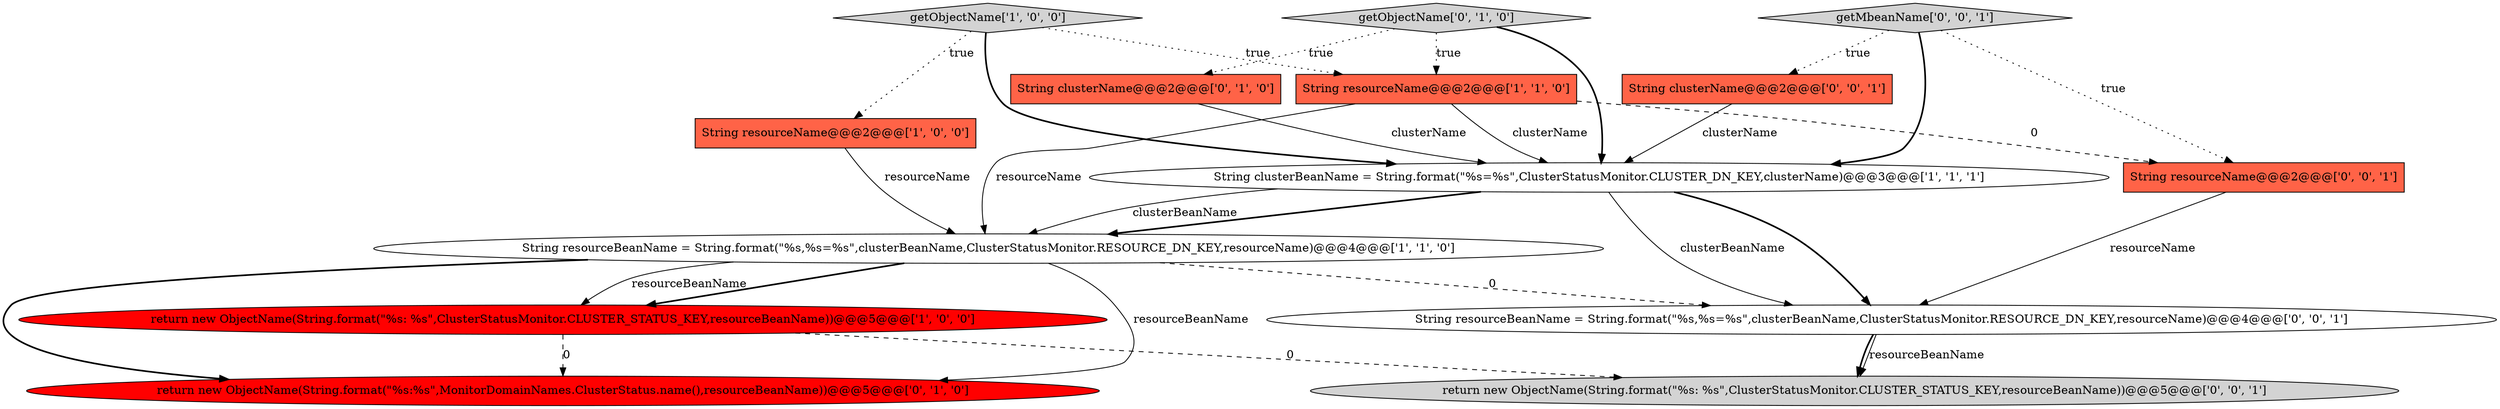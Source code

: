 digraph {
6 [style = filled, label = "String clusterName@@@2@@@['0', '1', '0']", fillcolor = tomato, shape = box image = "AAA0AAABBB2BBB"];
9 [style = filled, label = "String resourceBeanName = String.format(\"%s,%s=%s\",clusterBeanName,ClusterStatusMonitor.RESOURCE_DN_KEY,resourceName)@@@4@@@['0', '0', '1']", fillcolor = white, shape = ellipse image = "AAA0AAABBB3BBB"];
4 [style = filled, label = "String resourceName@@@2@@@['1', '1', '0']", fillcolor = tomato, shape = box image = "AAA0AAABBB1BBB"];
2 [style = filled, label = "String resourceBeanName = String.format(\"%s,%s=%s\",clusterBeanName,ClusterStatusMonitor.RESOURCE_DN_KEY,resourceName)@@@4@@@['1', '1', '0']", fillcolor = white, shape = ellipse image = "AAA0AAABBB1BBB"];
0 [style = filled, label = "String clusterBeanName = String.format(\"%s=%s\",ClusterStatusMonitor.CLUSTER_DN_KEY,clusterName)@@@3@@@['1', '1', '1']", fillcolor = white, shape = ellipse image = "AAA0AAABBB1BBB"];
7 [style = filled, label = "getObjectName['0', '1', '0']", fillcolor = lightgray, shape = diamond image = "AAA0AAABBB2BBB"];
10 [style = filled, label = "String clusterName@@@2@@@['0', '0', '1']", fillcolor = tomato, shape = box image = "AAA0AAABBB3BBB"];
3 [style = filled, label = "return new ObjectName(String.format(\"%s: %s\",ClusterStatusMonitor.CLUSTER_STATUS_KEY,resourceBeanName))@@@5@@@['1', '0', '0']", fillcolor = red, shape = ellipse image = "AAA1AAABBB1BBB"];
13 [style = filled, label = "getMbeanName['0', '0', '1']", fillcolor = lightgray, shape = diamond image = "AAA0AAABBB3BBB"];
1 [style = filled, label = "String resourceName@@@2@@@['1', '0', '0']", fillcolor = tomato, shape = box image = "AAA0AAABBB1BBB"];
5 [style = filled, label = "getObjectName['1', '0', '0']", fillcolor = lightgray, shape = diamond image = "AAA0AAABBB1BBB"];
12 [style = filled, label = "String resourceName@@@2@@@['0', '0', '1']", fillcolor = tomato, shape = box image = "AAA0AAABBB3BBB"];
11 [style = filled, label = "return new ObjectName(String.format(\"%s: %s\",ClusterStatusMonitor.CLUSTER_STATUS_KEY,resourceBeanName))@@@5@@@['0', '0', '1']", fillcolor = lightgray, shape = ellipse image = "AAA0AAABBB3BBB"];
8 [style = filled, label = "return new ObjectName(String.format(\"%s:%s\",MonitorDomainNames.ClusterStatus.name(),resourceBeanName))@@@5@@@['0', '1', '0']", fillcolor = red, shape = ellipse image = "AAA1AAABBB2BBB"];
1->2 [style = solid, label="resourceName"];
7->6 [style = dotted, label="true"];
2->8 [style = solid, label="resourceBeanName"];
0->9 [style = bold, label=""];
9->11 [style = bold, label=""];
13->12 [style = dotted, label="true"];
2->3 [style = bold, label=""];
5->1 [style = dotted, label="true"];
0->2 [style = bold, label=""];
10->0 [style = solid, label="clusterName"];
7->0 [style = bold, label=""];
0->9 [style = solid, label="clusterBeanName"];
13->10 [style = dotted, label="true"];
5->4 [style = dotted, label="true"];
4->12 [style = dashed, label="0"];
9->11 [style = solid, label="resourceBeanName"];
5->0 [style = bold, label=""];
4->2 [style = solid, label="resourceName"];
2->3 [style = solid, label="resourceBeanName"];
2->9 [style = dashed, label="0"];
7->4 [style = dotted, label="true"];
12->9 [style = solid, label="resourceName"];
0->2 [style = solid, label="clusterBeanName"];
3->8 [style = dashed, label="0"];
6->0 [style = solid, label="clusterName"];
4->0 [style = solid, label="clusterName"];
3->11 [style = dashed, label="0"];
2->8 [style = bold, label=""];
13->0 [style = bold, label=""];
}
